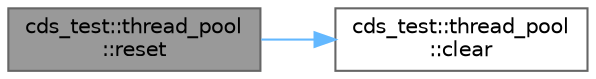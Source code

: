 digraph "cds_test::thread_pool::reset"
{
 // LATEX_PDF_SIZE
  bgcolor="transparent";
  edge [fontname=Helvetica,fontsize=10,labelfontname=Helvetica,labelfontsize=10];
  node [fontname=Helvetica,fontsize=10,shape=box,height=0.2,width=0.4];
  rankdir="LR";
  Node1 [id="Node000001",label="cds_test::thread_pool\l::reset",height=0.2,width=0.4,color="gray40", fillcolor="grey60", style="filled", fontcolor="black",tooltip=" "];
  Node1 -> Node2 [id="edge2_Node000001_Node000002",color="steelblue1",style="solid",tooltip=" "];
  Node2 [id="Node000002",label="cds_test::thread_pool\l::clear",height=0.2,width=0.4,color="grey40", fillcolor="white", style="filled",URL="$classcds__test_1_1thread__pool.html#a17041d294528f3078a3063964c6dc11a",tooltip=" "];
}
